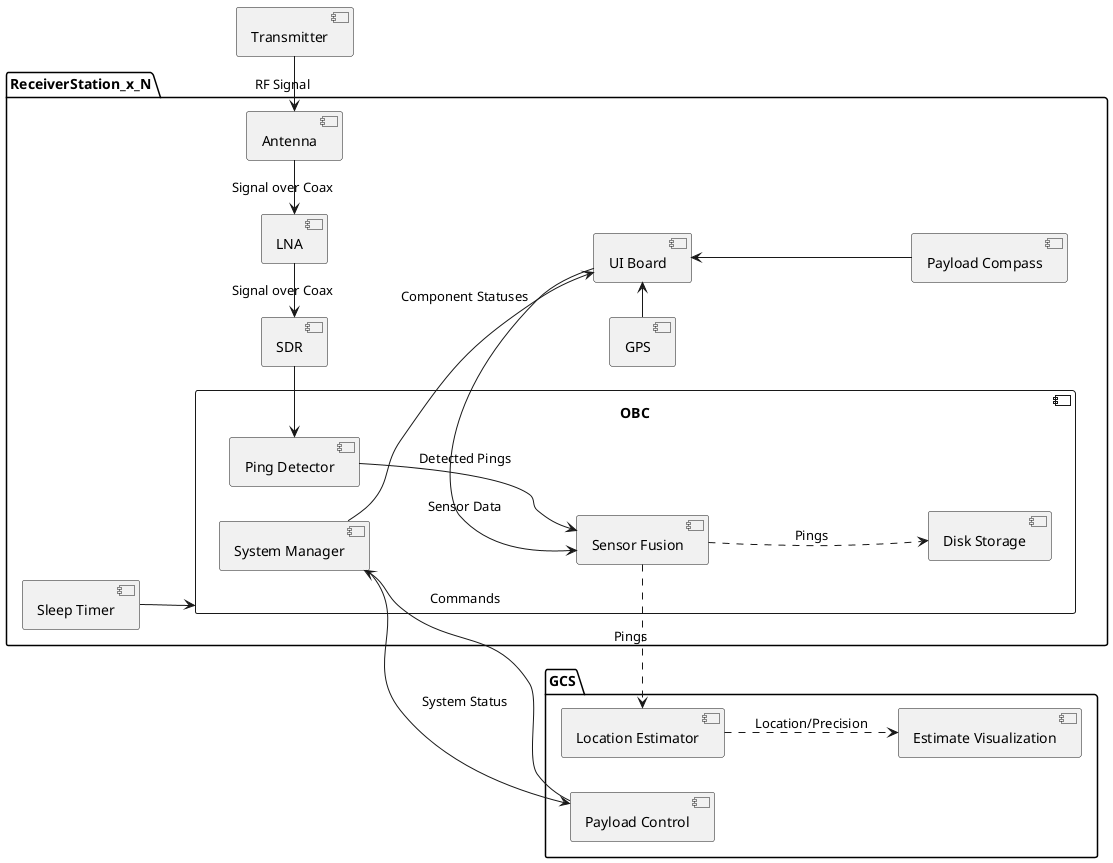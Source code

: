 @startuml Lizard Tracking Architeture
left to right direction
package ReceiverStation_x_N {
    component OBC {
        [System Manager]
        [Sensor Fusion]
        [Ping Detector]-->[Sensor Fusion]: Detected Pings
        [Disk Storage]
    }
    [Antenna]-left->[LNA]: Signal over Coax
    [LNA]-left->[SDR]: Signal over Coax
    [SDR]-left->[Ping Detector]
    [UI Board]-left->[Sensor Fusion]: Sensor Data
    [System Manager]-->[UI Board]: Component Statuses
    [Sensor Fusion]..>[Disk Storage]: Pings
    [Sleep Timer]-->OBC
    [Payload Compass]-up->[UI Board]
    [GPS]-right->[UI Board]
}
[Transmitter]-left->[Antenna]: RF Signal

package GCS {
    [Location Estimator]..>[Estimate Visualization]: Location/Precision
    [Payload Control]-up->[System Manager]: Commands
    [Payload Control]<-down-[System Manager]: System Status
}

[Sensor Fusion]..>[Location Estimator]: Pings

@enduml